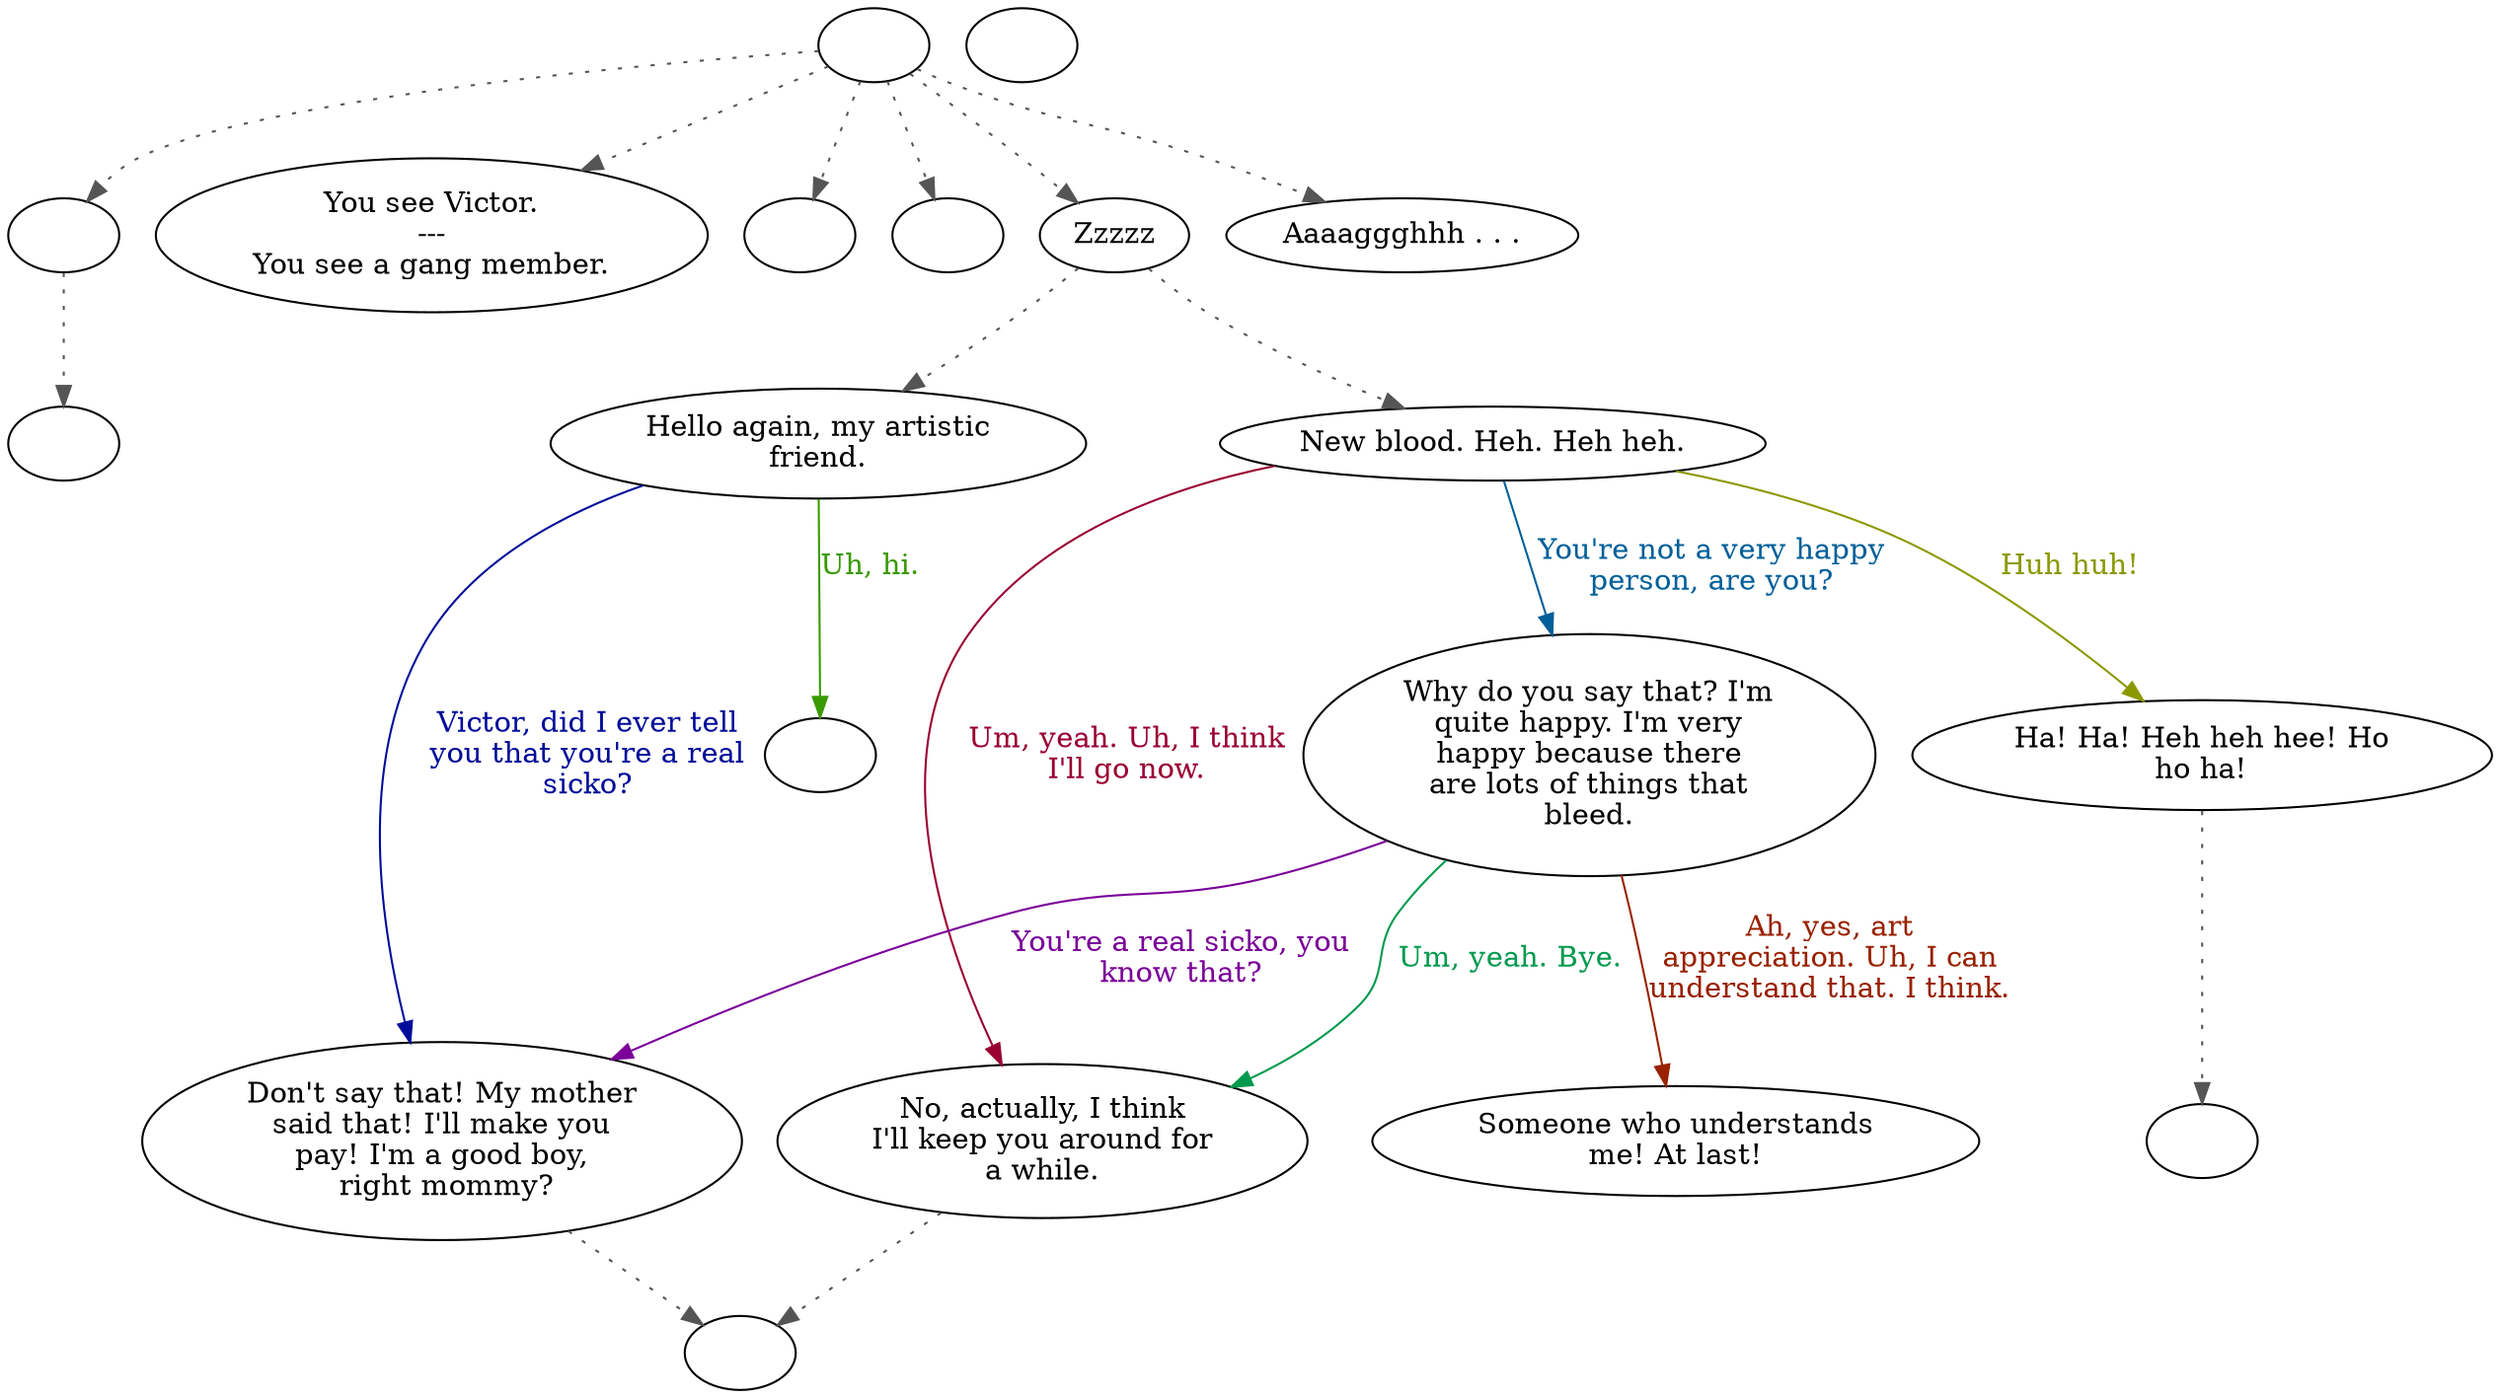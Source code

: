 digraph VICTOR {
  "start" [style=filled       fillcolor="#FFFFFF"       color="#000000"]
  "start" -> "critter_p_proc" [style=dotted color="#555555"]
  "start" -> "look_at_p_proc" [style=dotted color="#555555"]
  "start" -> "destroy_p_proc" [style=dotted color="#555555"]
  "start" -> "pickup_p_proc" [style=dotted color="#555555"]
  "start" -> "talk_p_proc" [style=dotted color="#555555"]
  "start" -> "timed_event_p_proc" [style=dotted color="#555555"]
  "start" [label=""]
  "critter_p_proc" [style=filled       fillcolor="#FFFFFF"       color="#000000"]
  "critter_p_proc" -> "sleeping" [style=dotted color="#555555"]
  "critter_p_proc" [label=""]
  "look_at_p_proc" [style=filled       fillcolor="#FFFFFF"       color="#000000"]
  "look_at_p_proc" [label="You see Victor.\n---\nYou see a gang member."]
  "map_enter_p_proc" [style=filled       fillcolor="#FFFFFF"       color="#000000"]
  "map_enter_p_proc" [label=""]
  "pickup_p_proc" [style=filled       fillcolor="#FFFFFF"       color="#000000"]
  "pickup_p_proc" [label=""]
  "talk_p_proc" [style=filled       fillcolor="#FFFFFF"       color="#000000"]
  "talk_p_proc" -> "Victor06" [style=dotted color="#555555"]
  "talk_p_proc" -> "Victor01" [style=dotted color="#555555"]
  "talk_p_proc" [label="Zzzzz"]
  "timed_event_p_proc" [style=filled       fillcolor="#FFFFFF"       color="#000000"]
  "timed_event_p_proc" [label="Aaaaggghhh . . ."]
  "destroy_p_proc" [style=filled       fillcolor="#FFFFFF"       color="#000000"]
  "destroy_p_proc" [label=""]
  "Victor01" [style=filled       fillcolor="#FFFFFF"       color="#000000"]
  "Victor01" [label="New blood. Heh. Heh heh."]
  "Victor01" -> "Victor02" [label="Um, yeah. Uh, I think\nI'll go now." color="#990032" fontcolor="#990032"]
  "Victor01" -> "Victor03" [label="You're not a very happy\nperson, are you?" color="#005F99" fontcolor="#005F99"]
  "Victor01" -> "Victor07" [label="Huh huh!" color="#8B9900" fontcolor="#8B9900"]
  "Victor02" [style=filled       fillcolor="#FFFFFF"       color="#000000"]
  "Victor02" -> "VictorCombat" [style=dotted color="#555555"]
  "Victor02" [label="No, actually, I think\nI'll keep you around for\na while."]
  "Victor03" [style=filled       fillcolor="#FFFFFF"       color="#000000"]
  "Victor03" [label="Why do you say that? I'm\nquite happy. I'm very\nhappy because there\nare lots of things that\nbleed."]
  "Victor03" -> "Victor04" [label="You're a real sicko, you\nknow that?" color="#7A0099" fontcolor="#7A0099"]
  "Victor03" -> "Victor02" [label="Um, yeah. Bye." color="#00994D" fontcolor="#00994D"]
  "Victor03" -> "Victor05" [label="Ah, yes, art\nappreciation. Uh, I can\nunderstand that. I think." color="#992100" fontcolor="#992100"]
  "Victor04" [style=filled       fillcolor="#FFFFFF"       color="#000000"]
  "Victor04" -> "VictorCombat" [style=dotted color="#555555"]
  "Victor04" [label="Don't say that! My mother\nsaid that! I'll make you\npay! I'm a good boy,\n right mommy?"]
  "Victor05" [style=filled       fillcolor="#FFFFFF"       color="#000000"]
  "Victor05" [label="Someone who understands\nme! At last!"]
  "Victor06" [style=filled       fillcolor="#FFFFFF"       color="#000000"]
  "Victor06" [label="Hello again, my artistic\nfriend."]
  "Victor06" -> "Victor04" [label="Victor, did I ever tell\nyou that you're a real\nsicko?" color="#000C99" fontcolor="#000C99"]
  "Victor06" -> "VictorEnd" [label="Uh, hi." color="#399900" fontcolor="#399900"]
  "Victor07" [style=filled       fillcolor="#FFFFFF"       color="#000000"]
  "Victor07" -> "VictorDies" [style=dotted color="#555555"]
  "Victor07" [label="Ha! Ha! Heh heh hee! Ho\nho ha!"]
  "VictorEnd" [style=filled       fillcolor="#FFFFFF"       color="#000000"]
  "VictorEnd" [label=""]
  "VictorCombat" [style=filled       fillcolor="#FFFFFF"       color="#000000"]
  "VictorCombat" [label=""]
  "VictorDies" [style=filled       fillcolor="#FFFFFF"       color="#000000"]
  "VictorDies" [label=""]
  "sleeping" [style=filled       fillcolor="#FFFFFF"       color="#000000"]
  "sleeping" [label=""]
}